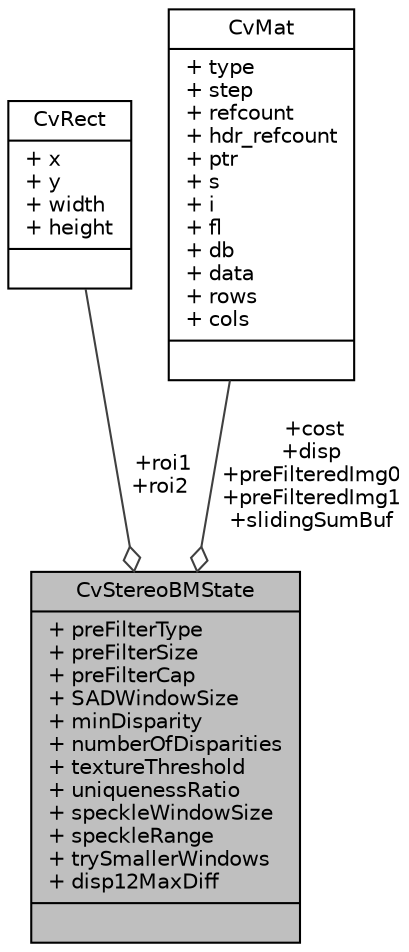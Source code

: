 digraph "CvStereoBMState"
{
 // LATEX_PDF_SIZE
  edge [fontname="Helvetica",fontsize="10",labelfontname="Helvetica",labelfontsize="10"];
  node [fontname="Helvetica",fontsize="10",shape=record];
  Node1 [label="{CvStereoBMState\n|+ preFilterType\l+ preFilterSize\l+ preFilterCap\l+ SADWindowSize\l+ minDisparity\l+ numberOfDisparities\l+ textureThreshold\l+ uniquenessRatio\l+ speckleWindowSize\l+ speckleRange\l+ trySmallerWindows\l+ disp12MaxDiff\l|}",height=0.2,width=0.4,color="black", fillcolor="grey75", style="filled", fontcolor="black",tooltip=" "];
  Node2 -> Node1 [color="grey25",fontsize="10",style="solid",label=" +roi1\n+roi2" ,arrowhead="odiamond",fontname="Helvetica"];
  Node2 [label="{CvRect\n|+ x\l+ y\l+ width\l+ height\l|}",height=0.2,width=0.4,color="black", fillcolor="white", style="filled",URL="$struct_cv_rect.html",tooltip=" "];
  Node3 -> Node1 [color="grey25",fontsize="10",style="solid",label=" +cost\n+disp\n+preFilteredImg0\n+preFilteredImg1\n+slidingSumBuf" ,arrowhead="odiamond",fontname="Helvetica"];
  Node3 [label="{CvMat\n|+ type\l+ step\l+ refcount\l+ hdr_refcount\l+ ptr\l+ s\l+ i\l+ fl\l+ db\l+ data\l+ rows\l+ cols\l|}",height=0.2,width=0.4,color="black", fillcolor="white", style="filled",URL="$struct_cv_mat.html",tooltip=" "];
}
